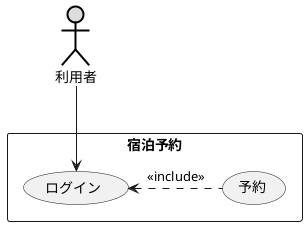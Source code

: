 @startuml 宿泊
actor 利用者 #DDDDDD;line:black;line.bold;
    rectangle 宿泊予約{
        usecase 予約
        usecase ログイン
    }
ログイン<. 予約: << include >>
利用者 --> ログイン
@enduml